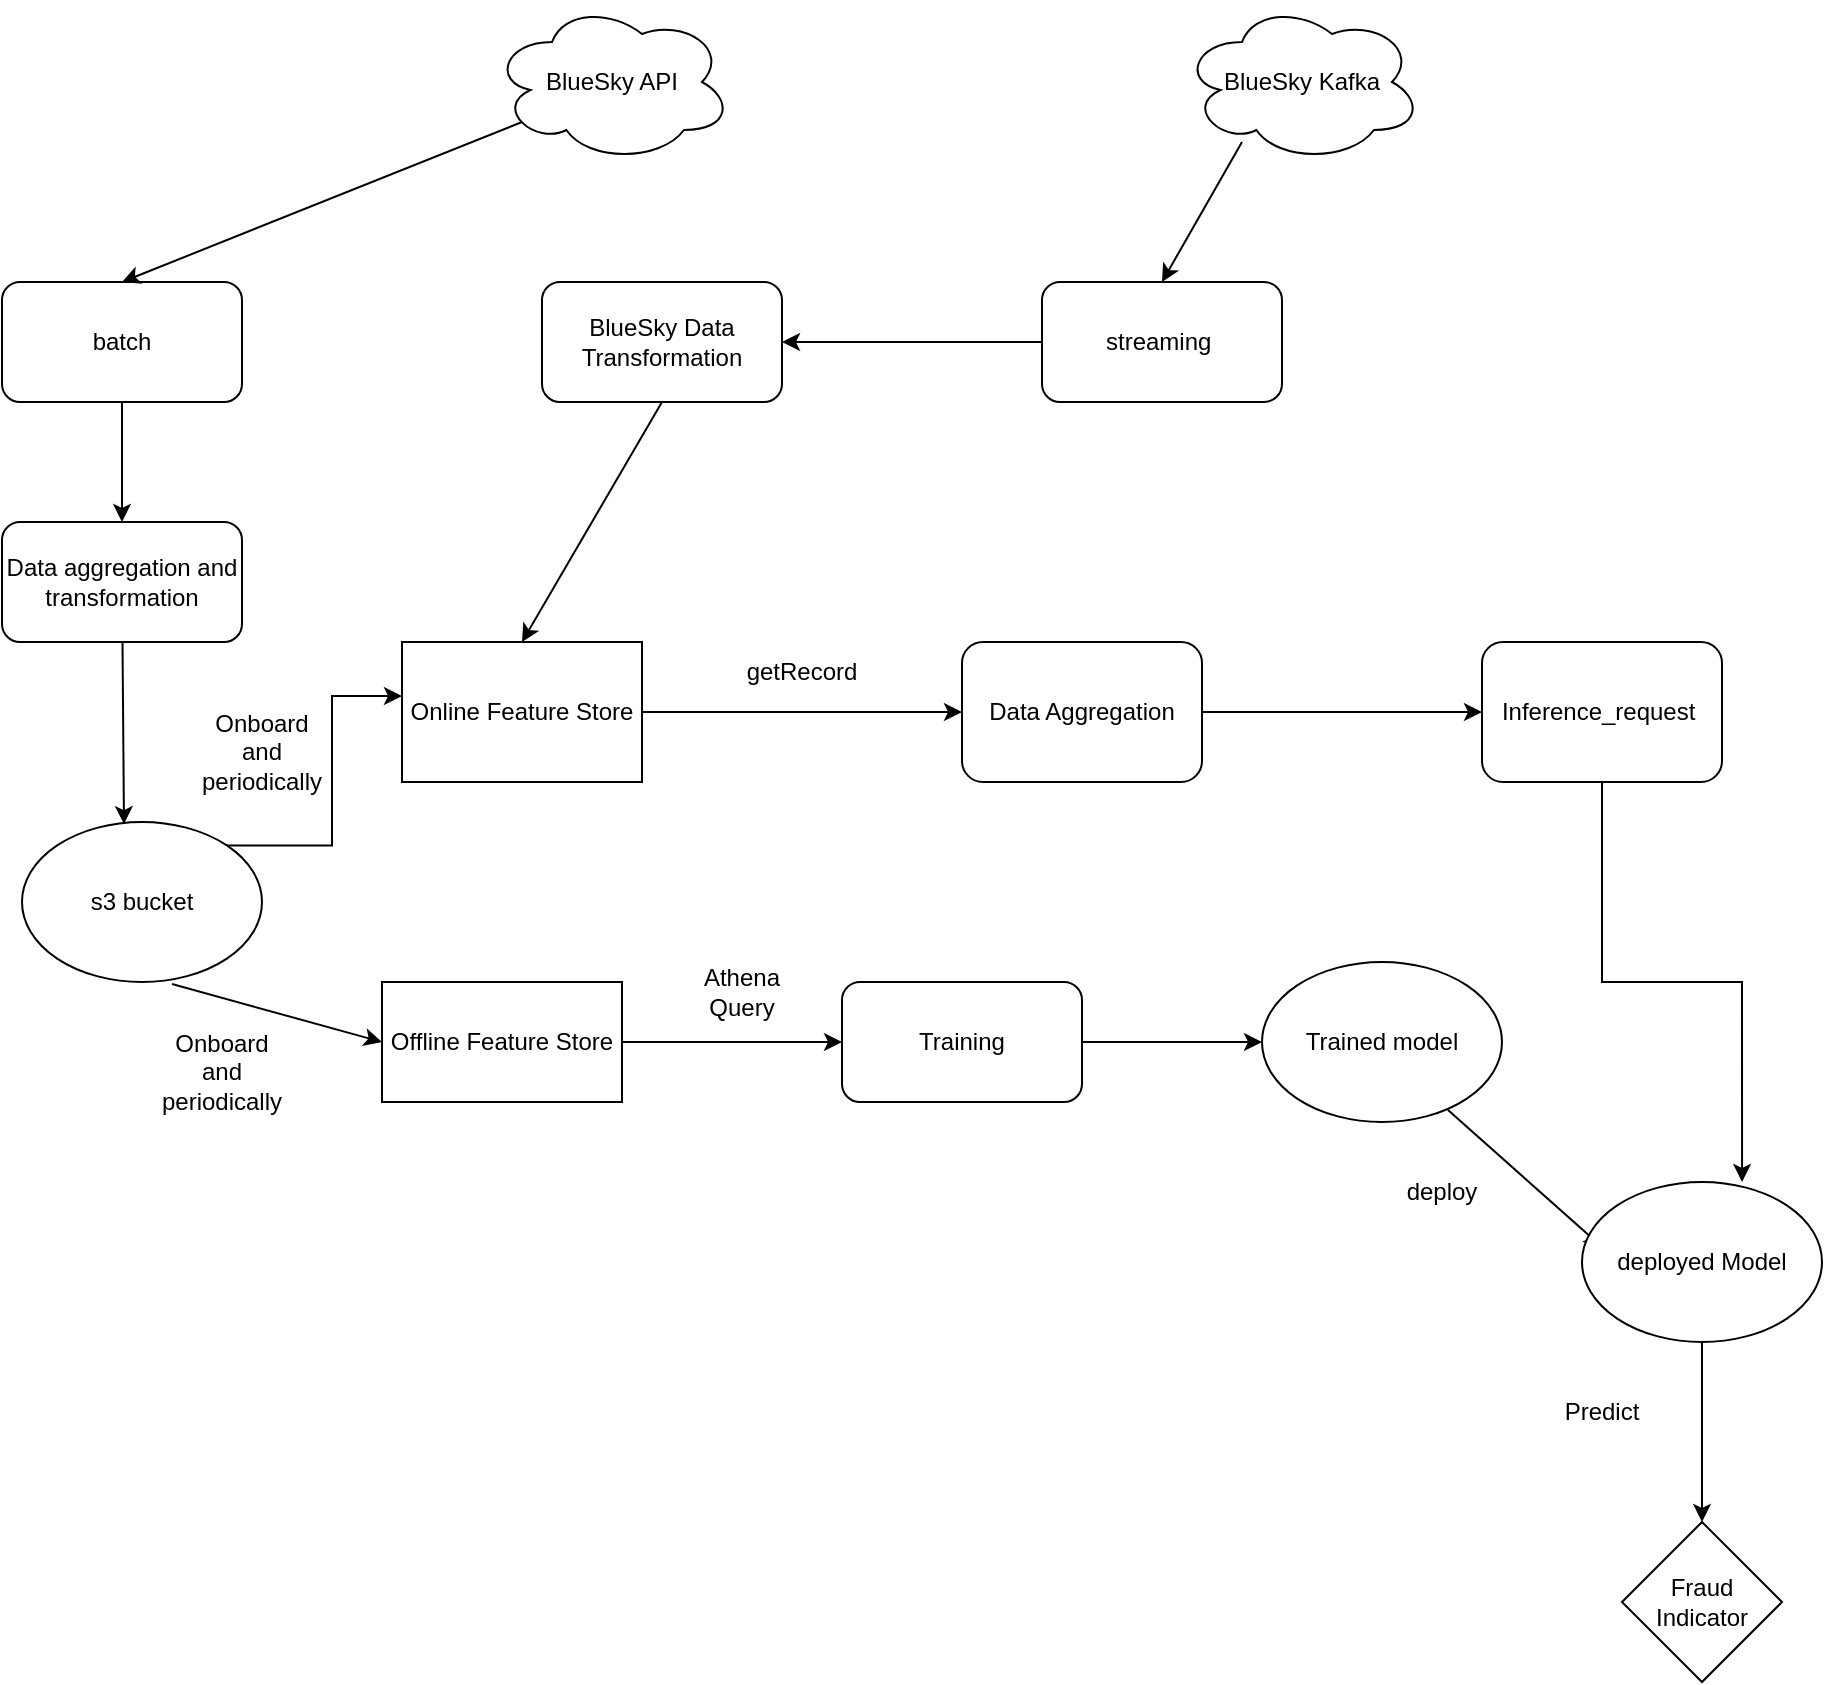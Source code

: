 <mxfile version="17.2.5" type="github">
  <diagram id="XkK5CZMvHKRyhnpNBWVe" name="Page-1">
    <mxGraphModel dx="1262" dy="712" grid="1" gridSize="10" guides="1" tooltips="1" connect="1" arrows="1" fold="1" page="1" pageScale="1" pageWidth="1100" pageHeight="1700" math="0" shadow="0">
      <root>
        <mxCell id="0" />
        <mxCell id="1" parent="0" />
        <mxCell id="vOzRaY_qLplyZbRAdgi7-42" style="edgeStyle=orthogonalEdgeStyle;rounded=0;orthogonalLoop=1;jettySize=auto;html=1;exitX=1;exitY=0;exitDx=0;exitDy=0;entryX=0;entryY=0.386;entryDx=0;entryDy=0;entryPerimeter=0;" edge="1" parent="1" source="sggzFNjSwJessG-JttE5-1" target="vOzRaY_qLplyZbRAdgi7-1">
          <mxGeometry relative="1" as="geometry" />
        </mxCell>
        <mxCell id="sggzFNjSwJessG-JttE5-1" value="s3 bucket" style="ellipse;whiteSpace=wrap;html=1;" parent="1" vertex="1">
          <mxGeometry x="40" y="420" width="120" height="80" as="geometry" />
        </mxCell>
        <mxCell id="vOzRaY_qLplyZbRAdgi7-48" value="" style="edgeStyle=orthogonalEdgeStyle;rounded=0;orthogonalLoop=1;jettySize=auto;html=1;entryX=0;entryY=0.5;entryDx=0;entryDy=0;" edge="1" parent="1" source="vOzRaY_qLplyZbRAdgi7-1" target="vOzRaY_qLplyZbRAdgi7-6">
          <mxGeometry relative="1" as="geometry">
            <mxPoint x="450" y="365" as="targetPoint" />
          </mxGeometry>
        </mxCell>
        <mxCell id="vOzRaY_qLplyZbRAdgi7-1" value="Online Feature Store" style="rounded=0;whiteSpace=wrap;html=1;" vertex="1" parent="1">
          <mxGeometry x="230" y="330" width="120" height="70" as="geometry" />
        </mxCell>
        <mxCell id="vOzRaY_qLplyZbRAdgi7-43" value="" style="edgeStyle=orthogonalEdgeStyle;rounded=0;orthogonalLoop=1;jettySize=auto;html=1;" edge="1" parent="1" source="vOzRaY_qLplyZbRAdgi7-2" target="vOzRaY_qLplyZbRAdgi7-14">
          <mxGeometry relative="1" as="geometry" />
        </mxCell>
        <mxCell id="vOzRaY_qLplyZbRAdgi7-2" value="Offline Feature Store" style="rounded=0;whiteSpace=wrap;html=1;" vertex="1" parent="1">
          <mxGeometry x="220" y="500" width="120" height="60" as="geometry" />
        </mxCell>
        <mxCell id="vOzRaY_qLplyZbRAdgi7-5" value="" style="endArrow=classic;html=1;rounded=0;exitX=0.625;exitY=1.013;exitDx=0;exitDy=0;exitPerimeter=0;entryX=0;entryY=0.5;entryDx=0;entryDy=0;" edge="1" parent="1" source="sggzFNjSwJessG-JttE5-1" target="vOzRaY_qLplyZbRAdgi7-2">
          <mxGeometry width="50" height="50" relative="1" as="geometry">
            <mxPoint x="120" y="520" as="sourcePoint" />
            <mxPoint x="270" y="540" as="targetPoint" />
          </mxGeometry>
        </mxCell>
        <mxCell id="vOzRaY_qLplyZbRAdgi7-50" value="" style="edgeStyle=orthogonalEdgeStyle;rounded=0;orthogonalLoop=1;jettySize=auto;html=1;entryX=0;entryY=0.5;entryDx=0;entryDy=0;" edge="1" parent="1" source="vOzRaY_qLplyZbRAdgi7-6" target="vOzRaY_qLplyZbRAdgi7-9">
          <mxGeometry relative="1" as="geometry">
            <mxPoint x="760" y="365" as="targetPoint" />
          </mxGeometry>
        </mxCell>
        <mxCell id="vOzRaY_qLplyZbRAdgi7-6" value="Data Aggregation" style="rounded=1;whiteSpace=wrap;html=1;" vertex="1" parent="1">
          <mxGeometry x="510" y="330" width="120" height="70" as="geometry" />
        </mxCell>
        <mxCell id="vOzRaY_qLplyZbRAdgi7-37" style="edgeStyle=orthogonalEdgeStyle;rounded=0;orthogonalLoop=1;jettySize=auto;html=1;entryX=0.667;entryY=0;entryDx=0;entryDy=0;entryPerimeter=0;" edge="1" parent="1" source="vOzRaY_qLplyZbRAdgi7-9" target="vOzRaY_qLplyZbRAdgi7-18">
          <mxGeometry relative="1" as="geometry">
            <mxPoint x="780" y="430" as="targetPoint" />
          </mxGeometry>
        </mxCell>
        <mxCell id="vOzRaY_qLplyZbRAdgi7-9" value="Inference_request&amp;nbsp;" style="rounded=1;whiteSpace=wrap;html=1;" vertex="1" parent="1">
          <mxGeometry x="770" y="330" width="120" height="70" as="geometry" />
        </mxCell>
        <mxCell id="vOzRaY_qLplyZbRAdgi7-13" value="Athena Query" style="text;html=1;strokeColor=none;fillColor=none;align=center;verticalAlign=middle;whiteSpace=wrap;rounded=0;" vertex="1" parent="1">
          <mxGeometry x="370" y="490" width="60" height="30" as="geometry" />
        </mxCell>
        <mxCell id="vOzRaY_qLplyZbRAdgi7-44" value="" style="edgeStyle=orthogonalEdgeStyle;rounded=0;orthogonalLoop=1;jettySize=auto;html=1;" edge="1" parent="1" source="vOzRaY_qLplyZbRAdgi7-14" target="vOzRaY_qLplyZbRAdgi7-15">
          <mxGeometry relative="1" as="geometry" />
        </mxCell>
        <mxCell id="vOzRaY_qLplyZbRAdgi7-14" value="Training" style="rounded=1;whiteSpace=wrap;html=1;" vertex="1" parent="1">
          <mxGeometry x="450" y="500" width="120" height="60" as="geometry" />
        </mxCell>
        <mxCell id="vOzRaY_qLplyZbRAdgi7-15" value="Trained model" style="ellipse;whiteSpace=wrap;html=1;" vertex="1" parent="1">
          <mxGeometry x="660" y="490" width="120" height="80" as="geometry" />
        </mxCell>
        <mxCell id="vOzRaY_qLplyZbRAdgi7-16" value="" style="endArrow=classic;html=1;rounded=0;entryX=0;entryY=0.25;entryDx=0;entryDy=0;exitX=0.775;exitY=0.925;exitDx=0;exitDy=0;exitPerimeter=0;" edge="1" parent="1" source="vOzRaY_qLplyZbRAdgi7-15">
          <mxGeometry width="50" height="50" relative="1" as="geometry">
            <mxPoint x="680" y="560" as="sourcePoint" />
            <mxPoint x="830" y="632.5" as="targetPoint" />
          </mxGeometry>
        </mxCell>
        <mxCell id="vOzRaY_qLplyZbRAdgi7-17" value="deploy" style="text;html=1;strokeColor=none;fillColor=none;align=center;verticalAlign=middle;whiteSpace=wrap;rounded=0;" vertex="1" parent="1">
          <mxGeometry x="720" y="590" width="60" height="30" as="geometry" />
        </mxCell>
        <mxCell id="vOzRaY_qLplyZbRAdgi7-18" value="deployed Model" style="ellipse;whiteSpace=wrap;html=1;" vertex="1" parent="1">
          <mxGeometry x="820" y="600" width="120" height="80" as="geometry" />
        </mxCell>
        <mxCell id="vOzRaY_qLplyZbRAdgi7-19" value="Fraud Indicator" style="rhombus;whiteSpace=wrap;html=1;" vertex="1" parent="1">
          <mxGeometry x="840" y="770" width="80" height="80" as="geometry" />
        </mxCell>
        <mxCell id="vOzRaY_qLplyZbRAdgi7-20" value="" style="endArrow=classic;html=1;rounded=0;" edge="1" parent="1" target="vOzRaY_qLplyZbRAdgi7-19">
          <mxGeometry width="50" height="50" relative="1" as="geometry">
            <mxPoint x="880" y="680" as="sourcePoint" />
            <mxPoint x="930" y="630" as="targetPoint" />
          </mxGeometry>
        </mxCell>
        <mxCell id="vOzRaY_qLplyZbRAdgi7-21" value="Predict" style="text;html=1;strokeColor=none;fillColor=none;align=center;verticalAlign=middle;whiteSpace=wrap;rounded=0;" vertex="1" parent="1">
          <mxGeometry x="800" y="700" width="60" height="30" as="geometry" />
        </mxCell>
        <mxCell id="vOzRaY_qLplyZbRAdgi7-22" value="BlueSky Kafka" style="ellipse;shape=cloud;whiteSpace=wrap;html=1;" vertex="1" parent="1">
          <mxGeometry x="620" y="10" width="120" height="80" as="geometry" />
        </mxCell>
        <mxCell id="vOzRaY_qLplyZbRAdgi7-28" value="" style="edgeStyle=orthogonalEdgeStyle;rounded=0;orthogonalLoop=1;jettySize=auto;html=1;" edge="1" parent="1" source="vOzRaY_qLplyZbRAdgi7-23" target="vOzRaY_qLplyZbRAdgi7-26">
          <mxGeometry relative="1" as="geometry" />
        </mxCell>
        <mxCell id="vOzRaY_qLplyZbRAdgi7-23" value="streaming&amp;nbsp;" style="rounded=1;whiteSpace=wrap;html=1;" vertex="1" parent="1">
          <mxGeometry x="550" y="150" width="120" height="60" as="geometry" />
        </mxCell>
        <mxCell id="vOzRaY_qLplyZbRAdgi7-25" value="" style="endArrow=classic;html=1;rounded=0;entryX=0.5;entryY=0;entryDx=0;entryDy=0;exitX=0.25;exitY=0.875;exitDx=0;exitDy=0;exitPerimeter=0;" edge="1" parent="1" source="vOzRaY_qLplyZbRAdgi7-22" target="vOzRaY_qLplyZbRAdgi7-23">
          <mxGeometry width="50" height="50" relative="1" as="geometry">
            <mxPoint x="490" y="80" as="sourcePoint" />
            <mxPoint x="540" y="30" as="targetPoint" />
          </mxGeometry>
        </mxCell>
        <mxCell id="vOzRaY_qLplyZbRAdgi7-26" value="BlueSky Data Transformation" style="rounded=1;whiteSpace=wrap;html=1;" vertex="1" parent="1">
          <mxGeometry x="300" y="150" width="120" height="60" as="geometry" />
        </mxCell>
        <mxCell id="vOzRaY_qLplyZbRAdgi7-29" value="" style="endArrow=classic;html=1;rounded=0;entryX=0.5;entryY=0;entryDx=0;entryDy=0;exitX=0.5;exitY=1;exitDx=0;exitDy=0;" edge="1" parent="1" source="vOzRaY_qLplyZbRAdgi7-26" target="vOzRaY_qLplyZbRAdgi7-1">
          <mxGeometry width="50" height="50" relative="1" as="geometry">
            <mxPoint x="255" y="210" as="sourcePoint" />
            <mxPoint x="305" y="160" as="targetPoint" />
          </mxGeometry>
        </mxCell>
        <mxCell id="vOzRaY_qLplyZbRAdgi7-40" style="edgeStyle=orthogonalEdgeStyle;rounded=0;orthogonalLoop=1;jettySize=auto;html=1;exitX=0.5;exitY=1;exitDx=0;exitDy=0;entryX=0.5;entryY=0;entryDx=0;entryDy=0;" edge="1" parent="1" source="vOzRaY_qLplyZbRAdgi7-30" target="vOzRaY_qLplyZbRAdgi7-33">
          <mxGeometry relative="1" as="geometry" />
        </mxCell>
        <mxCell id="vOzRaY_qLplyZbRAdgi7-30" value="batch" style="rounded=1;whiteSpace=wrap;html=1;" vertex="1" parent="1">
          <mxGeometry x="30" y="150" width="120" height="60" as="geometry" />
        </mxCell>
        <mxCell id="vOzRaY_qLplyZbRAdgi7-32" value="BlueSky API" style="ellipse;shape=cloud;whiteSpace=wrap;html=1;" vertex="1" parent="1">
          <mxGeometry x="275" y="10" width="120" height="80" as="geometry" />
        </mxCell>
        <mxCell id="vOzRaY_qLplyZbRAdgi7-34" value="" style="endArrow=classic;html=1;rounded=0;entryX=0.425;entryY=0.013;entryDx=0;entryDy=0;entryPerimeter=0;startArrow=none;" edge="1" parent="1" source="vOzRaY_qLplyZbRAdgi7-33" target="sggzFNjSwJessG-JttE5-1">
          <mxGeometry width="50" height="50" relative="1" as="geometry">
            <mxPoint x="90" y="310" as="sourcePoint" />
            <mxPoint x="140" y="260" as="targetPoint" />
          </mxGeometry>
        </mxCell>
        <mxCell id="vOzRaY_qLplyZbRAdgi7-38" value="" style="endArrow=classic;html=1;rounded=0;entryX=0.5;entryY=0;entryDx=0;entryDy=0;" edge="1" parent="1" target="vOzRaY_qLplyZbRAdgi7-30">
          <mxGeometry width="50" height="50" relative="1" as="geometry">
            <mxPoint x="290" y="70" as="sourcePoint" />
            <mxPoint x="340" y="20" as="targetPoint" />
          </mxGeometry>
        </mxCell>
        <mxCell id="vOzRaY_qLplyZbRAdgi7-51" value="getRecord" style="text;html=1;strokeColor=none;fillColor=none;align=center;verticalAlign=middle;whiteSpace=wrap;rounded=0;" vertex="1" parent="1">
          <mxGeometry x="400" y="330" width="60" height="30" as="geometry" />
        </mxCell>
        <mxCell id="vOzRaY_qLplyZbRAdgi7-52" value="Onboard and periodically" style="text;html=1;strokeColor=none;fillColor=none;align=center;verticalAlign=middle;whiteSpace=wrap;rounded=0;" vertex="1" parent="1">
          <mxGeometry x="130" y="370" width="60" height="30" as="geometry" />
        </mxCell>
        <mxCell id="vOzRaY_qLplyZbRAdgi7-53" value="Onboard and periodically" style="text;html=1;strokeColor=none;fillColor=none;align=center;verticalAlign=middle;whiteSpace=wrap;rounded=0;" vertex="1" parent="1">
          <mxGeometry x="110" y="530" width="60" height="30" as="geometry" />
        </mxCell>
        <mxCell id="vOzRaY_qLplyZbRAdgi7-33" value="Data aggregation and transformation" style="rounded=1;whiteSpace=wrap;html=1;" vertex="1" parent="1">
          <mxGeometry x="30" y="270" width="120" height="60" as="geometry" />
        </mxCell>
      </root>
    </mxGraphModel>
  </diagram>
</mxfile>
